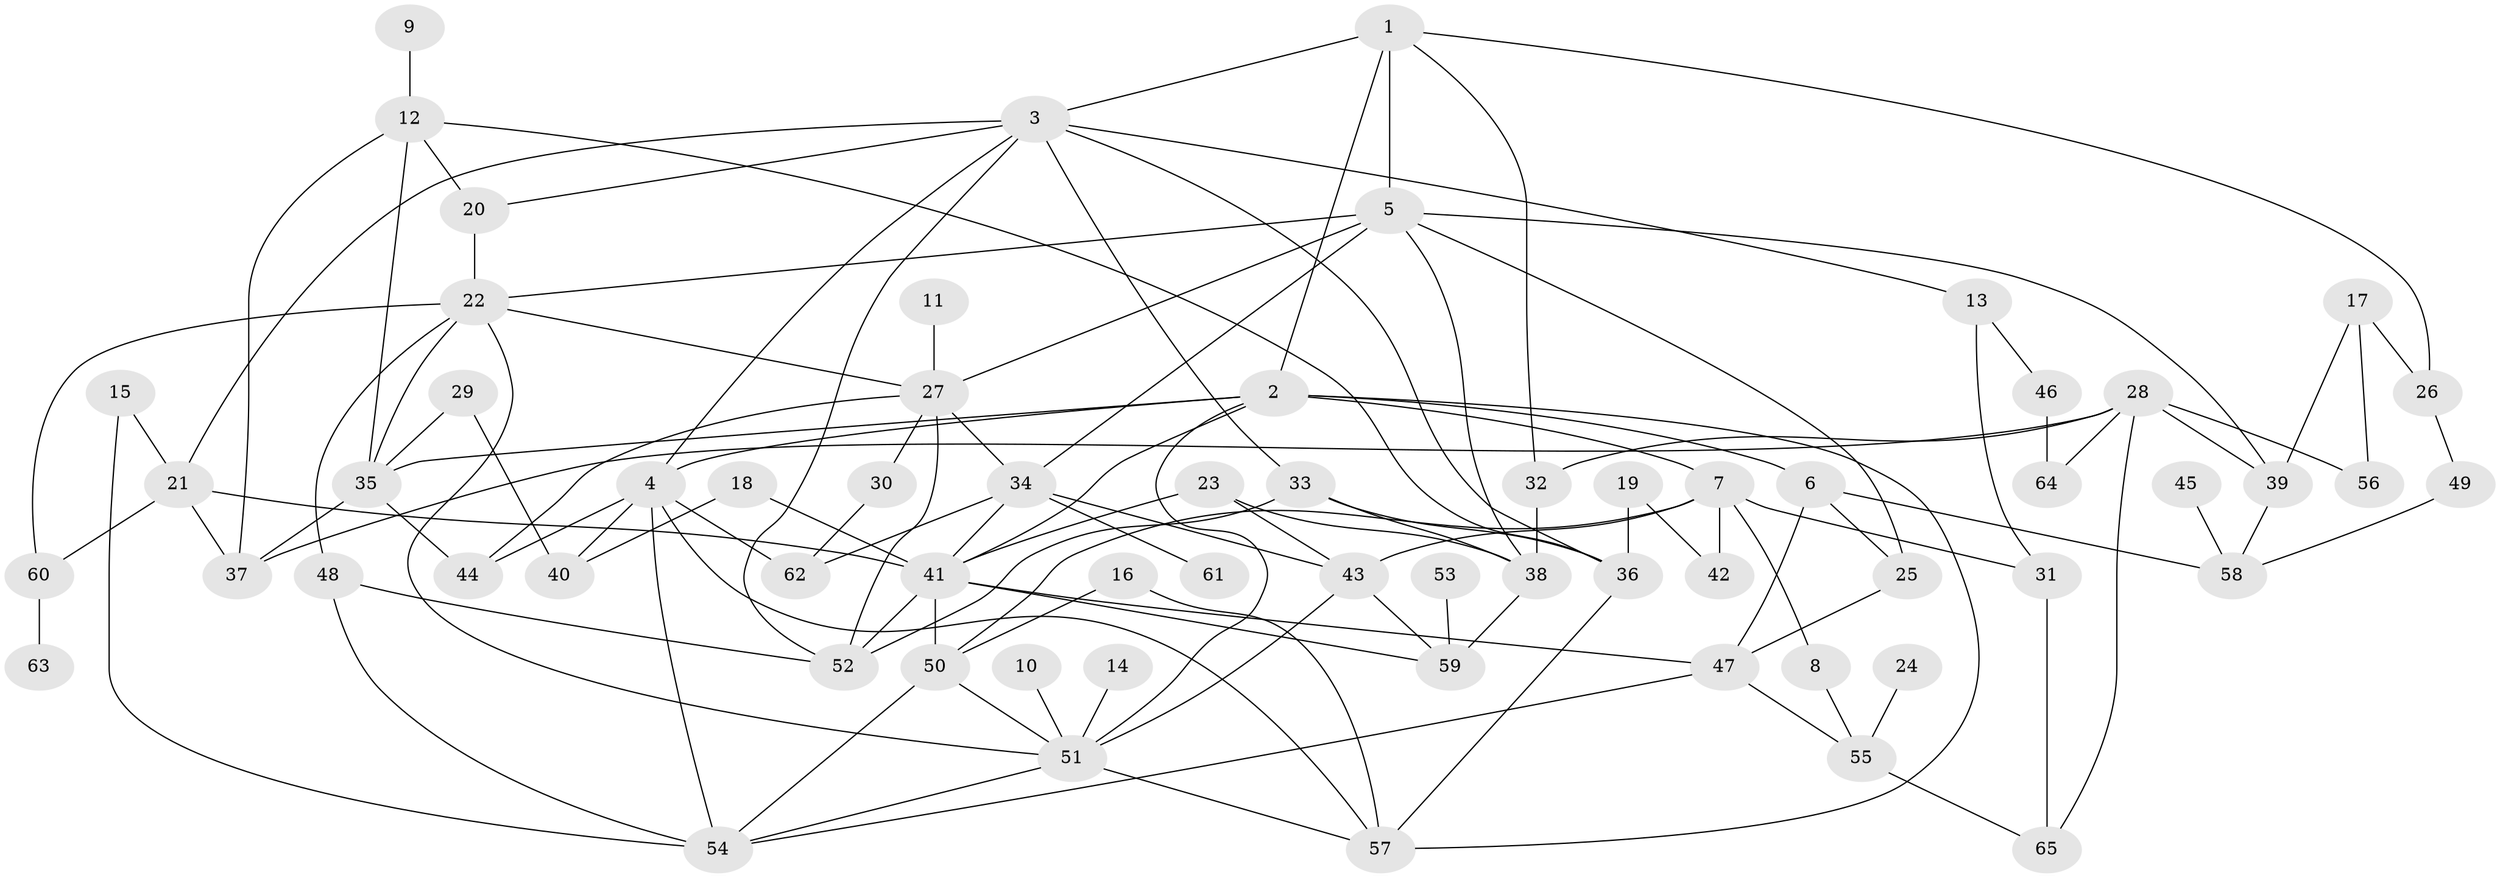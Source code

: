 // original degree distribution, {5: 0.1076923076923077, 2: 0.2923076923076923, 7: 0.007692307692307693, 3: 0.2230769230769231, 6: 0.038461538461538464, 8: 0.007692307692307693, 4: 0.16923076923076924, 1: 0.15384615384615385}
// Generated by graph-tools (version 1.1) at 2025/49/03/09/25 03:49:16]
// undirected, 65 vertices, 122 edges
graph export_dot {
graph [start="1"]
  node [color=gray90,style=filled];
  1;
  2;
  3;
  4;
  5;
  6;
  7;
  8;
  9;
  10;
  11;
  12;
  13;
  14;
  15;
  16;
  17;
  18;
  19;
  20;
  21;
  22;
  23;
  24;
  25;
  26;
  27;
  28;
  29;
  30;
  31;
  32;
  33;
  34;
  35;
  36;
  37;
  38;
  39;
  40;
  41;
  42;
  43;
  44;
  45;
  46;
  47;
  48;
  49;
  50;
  51;
  52;
  53;
  54;
  55;
  56;
  57;
  58;
  59;
  60;
  61;
  62;
  63;
  64;
  65;
  1 -- 2 [weight=1.0];
  1 -- 3 [weight=1.0];
  1 -- 5 [weight=1.0];
  1 -- 26 [weight=1.0];
  1 -- 32 [weight=1.0];
  2 -- 4 [weight=1.0];
  2 -- 6 [weight=1.0];
  2 -- 7 [weight=1.0];
  2 -- 35 [weight=1.0];
  2 -- 41 [weight=3.0];
  2 -- 51 [weight=1.0];
  2 -- 57 [weight=1.0];
  3 -- 4 [weight=1.0];
  3 -- 13 [weight=1.0];
  3 -- 20 [weight=1.0];
  3 -- 21 [weight=1.0];
  3 -- 33 [weight=1.0];
  3 -- 36 [weight=1.0];
  3 -- 52 [weight=1.0];
  4 -- 40 [weight=1.0];
  4 -- 44 [weight=1.0];
  4 -- 54 [weight=1.0];
  4 -- 57 [weight=1.0];
  4 -- 62 [weight=1.0];
  5 -- 22 [weight=1.0];
  5 -- 25 [weight=1.0];
  5 -- 27 [weight=1.0];
  5 -- 34 [weight=1.0];
  5 -- 38 [weight=1.0];
  5 -- 39 [weight=1.0];
  6 -- 25 [weight=1.0];
  6 -- 47 [weight=1.0];
  6 -- 58 [weight=1.0];
  7 -- 8 [weight=1.0];
  7 -- 31 [weight=1.0];
  7 -- 42 [weight=1.0];
  7 -- 43 [weight=1.0];
  7 -- 50 [weight=1.0];
  8 -- 55 [weight=1.0];
  9 -- 12 [weight=1.0];
  10 -- 51 [weight=1.0];
  11 -- 27 [weight=1.0];
  12 -- 20 [weight=1.0];
  12 -- 35 [weight=1.0];
  12 -- 36 [weight=1.0];
  12 -- 37 [weight=1.0];
  13 -- 31 [weight=1.0];
  13 -- 46 [weight=1.0];
  14 -- 51 [weight=1.0];
  15 -- 21 [weight=1.0];
  15 -- 54 [weight=1.0];
  16 -- 50 [weight=1.0];
  16 -- 57 [weight=1.0];
  17 -- 26 [weight=1.0];
  17 -- 39 [weight=1.0];
  17 -- 56 [weight=1.0];
  18 -- 40 [weight=1.0];
  18 -- 41 [weight=1.0];
  19 -- 36 [weight=1.0];
  19 -- 42 [weight=1.0];
  20 -- 22 [weight=1.0];
  21 -- 37 [weight=1.0];
  21 -- 41 [weight=1.0];
  21 -- 60 [weight=1.0];
  22 -- 27 [weight=1.0];
  22 -- 35 [weight=1.0];
  22 -- 48 [weight=1.0];
  22 -- 51 [weight=1.0];
  22 -- 60 [weight=1.0];
  23 -- 38 [weight=1.0];
  23 -- 41 [weight=1.0];
  23 -- 43 [weight=1.0];
  24 -- 55 [weight=1.0];
  25 -- 47 [weight=1.0];
  26 -- 49 [weight=1.0];
  27 -- 30 [weight=1.0];
  27 -- 34 [weight=1.0];
  27 -- 44 [weight=1.0];
  27 -- 52 [weight=1.0];
  28 -- 32 [weight=1.0];
  28 -- 37 [weight=1.0];
  28 -- 39 [weight=1.0];
  28 -- 56 [weight=1.0];
  28 -- 64 [weight=1.0];
  28 -- 65 [weight=1.0];
  29 -- 35 [weight=1.0];
  29 -- 40 [weight=1.0];
  30 -- 62 [weight=1.0];
  31 -- 65 [weight=1.0];
  32 -- 38 [weight=1.0];
  33 -- 36 [weight=1.0];
  33 -- 38 [weight=1.0];
  33 -- 52 [weight=1.0];
  34 -- 41 [weight=1.0];
  34 -- 43 [weight=1.0];
  34 -- 61 [weight=1.0];
  34 -- 62 [weight=1.0];
  35 -- 37 [weight=1.0];
  35 -- 44 [weight=2.0];
  36 -- 57 [weight=1.0];
  38 -- 59 [weight=1.0];
  39 -- 58 [weight=1.0];
  41 -- 47 [weight=1.0];
  41 -- 50 [weight=2.0];
  41 -- 52 [weight=1.0];
  41 -- 59 [weight=1.0];
  43 -- 51 [weight=1.0];
  43 -- 59 [weight=1.0];
  45 -- 58 [weight=1.0];
  46 -- 64 [weight=1.0];
  47 -- 54 [weight=1.0];
  47 -- 55 [weight=1.0];
  48 -- 52 [weight=1.0];
  48 -- 54 [weight=1.0];
  49 -- 58 [weight=1.0];
  50 -- 51 [weight=1.0];
  50 -- 54 [weight=1.0];
  51 -- 54 [weight=1.0];
  51 -- 57 [weight=1.0];
  53 -- 59 [weight=1.0];
  55 -- 65 [weight=1.0];
  60 -- 63 [weight=1.0];
}
